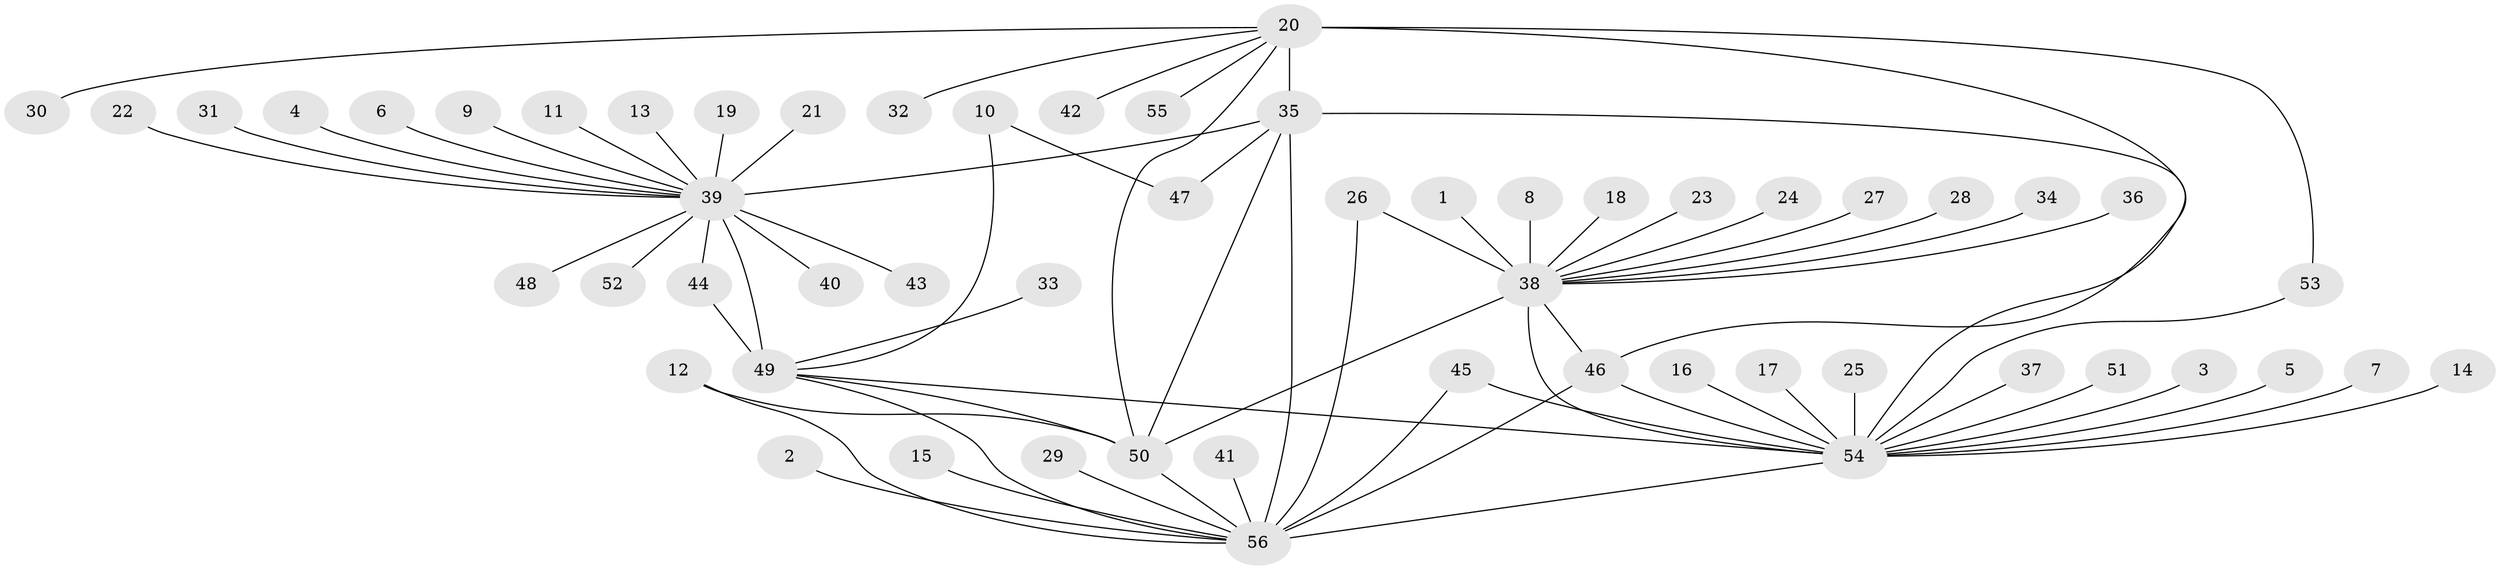 // original degree distribution, {8: 0.07142857142857142, 13: 0.007142857142857143, 9: 0.07142857142857142, 14: 0.014285714285714285, 12: 0.014285714285714285, 11: 0.03571428571428571, 10: 0.014285714285714285, 7: 0.007142857142857143, 6: 0.014285714285714285, 15: 0.007142857142857143, 1: 0.6142857142857143, 2: 0.11428571428571428, 3: 0.014285714285714285}
// Generated by graph-tools (version 1.1) at 2025/37/03/04/25 23:37:32]
// undirected, 56 vertices, 71 edges
graph export_dot {
  node [color=gray90,style=filled];
  1;
  2;
  3;
  4;
  5;
  6;
  7;
  8;
  9;
  10;
  11;
  12;
  13;
  14;
  15;
  16;
  17;
  18;
  19;
  20;
  21;
  22;
  23;
  24;
  25;
  26;
  27;
  28;
  29;
  30;
  31;
  32;
  33;
  34;
  35;
  36;
  37;
  38;
  39;
  40;
  41;
  42;
  43;
  44;
  45;
  46;
  47;
  48;
  49;
  50;
  51;
  52;
  53;
  54;
  55;
  56;
  1 -- 38 [weight=1.0];
  2 -- 56 [weight=1.0];
  3 -- 54 [weight=1.0];
  4 -- 39 [weight=1.0];
  5 -- 54 [weight=1.0];
  6 -- 39 [weight=1.0];
  7 -- 54 [weight=1.0];
  8 -- 38 [weight=1.0];
  9 -- 39 [weight=1.0];
  10 -- 47 [weight=1.0];
  10 -- 49 [weight=1.0];
  11 -- 39 [weight=1.0];
  12 -- 50 [weight=1.0];
  12 -- 56 [weight=1.0];
  13 -- 39 [weight=1.0];
  14 -- 54 [weight=1.0];
  15 -- 56 [weight=1.0];
  16 -- 54 [weight=1.0];
  17 -- 54 [weight=1.0];
  18 -- 38 [weight=1.0];
  19 -- 39 [weight=1.0];
  20 -- 30 [weight=1.0];
  20 -- 32 [weight=1.0];
  20 -- 35 [weight=12.0];
  20 -- 42 [weight=1.0];
  20 -- 46 [weight=1.0];
  20 -- 50 [weight=2.0];
  20 -- 53 [weight=1.0];
  20 -- 55 [weight=1.0];
  21 -- 39 [weight=1.0];
  22 -- 39 [weight=1.0];
  23 -- 38 [weight=1.0];
  24 -- 38 [weight=1.0];
  25 -- 54 [weight=1.0];
  26 -- 38 [weight=1.0];
  26 -- 56 [weight=1.0];
  27 -- 38 [weight=1.0];
  28 -- 38 [weight=1.0];
  29 -- 56 [weight=1.0];
  31 -- 39 [weight=1.0];
  33 -- 49 [weight=1.0];
  34 -- 38 [weight=1.0];
  35 -- 39 [weight=1.0];
  35 -- 47 [weight=1.0];
  35 -- 50 [weight=1.0];
  35 -- 54 [weight=1.0];
  35 -- 56 [weight=3.0];
  36 -- 38 [weight=1.0];
  37 -- 54 [weight=1.0];
  38 -- 46 [weight=1.0];
  38 -- 50 [weight=6.0];
  38 -- 54 [weight=1.0];
  39 -- 40 [weight=1.0];
  39 -- 43 [weight=1.0];
  39 -- 44 [weight=4.0];
  39 -- 48 [weight=1.0];
  39 -- 49 [weight=8.0];
  39 -- 52 [weight=1.0];
  41 -- 56 [weight=1.0];
  44 -- 49 [weight=2.0];
  45 -- 54 [weight=1.0];
  45 -- 56 [weight=1.0];
  46 -- 54 [weight=1.0];
  46 -- 56 [weight=1.0];
  49 -- 50 [weight=2.0];
  49 -- 54 [weight=2.0];
  49 -- 56 [weight=1.0];
  50 -- 56 [weight=1.0];
  51 -- 54 [weight=1.0];
  53 -- 54 [weight=1.0];
  54 -- 56 [weight=1.0];
}
